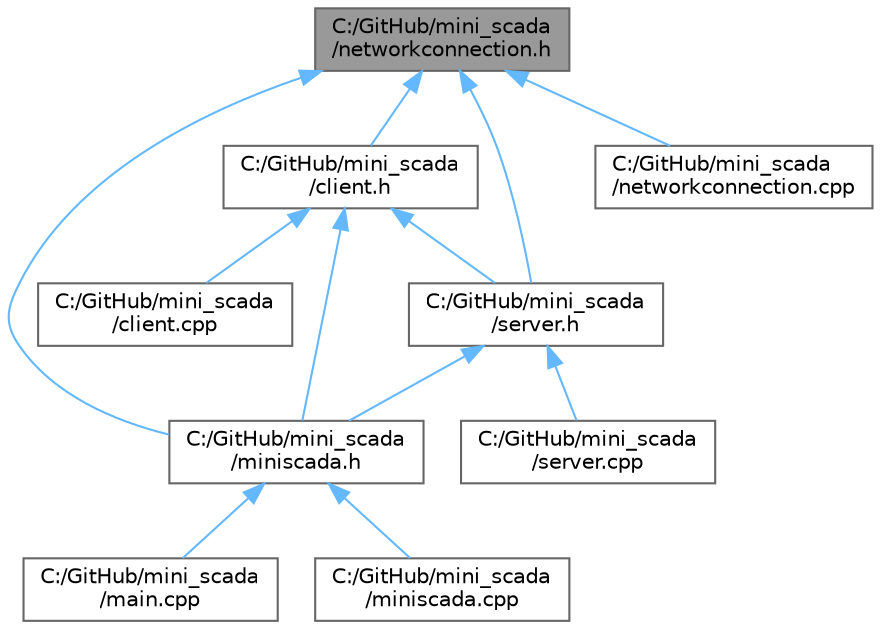 digraph "C:/GitHub/mini_scada/networkconnection.h"
{
 // LATEX_PDF_SIZE
  bgcolor="transparent";
  edge [fontname=Helvetica,fontsize=10,labelfontname=Helvetica,labelfontsize=10];
  node [fontname=Helvetica,fontsize=10,shape=box,height=0.2,width=0.4];
  Node1 [id="Node000001",label="C:/GitHub/mini_scada\l/networkconnection.h",height=0.2,width=0.4,color="gray40", fillcolor="grey60", style="filled", fontcolor="black",tooltip=" "];
  Node1 -> Node2 [id="edge1_Node000001_Node000002",dir="back",color="steelblue1",style="solid",tooltip=" "];
  Node2 [id="Node000002",label="C:/GitHub/mini_scada\l/client.h",height=0.2,width=0.4,color="grey40", fillcolor="white", style="filled",URL="$client_8h.html",tooltip=" "];
  Node2 -> Node3 [id="edge2_Node000002_Node000003",dir="back",color="steelblue1",style="solid",tooltip=" "];
  Node3 [id="Node000003",label="C:/GitHub/mini_scada\l/client.cpp",height=0.2,width=0.4,color="grey40", fillcolor="white", style="filled",URL="$client_8cpp.html",tooltip=" "];
  Node2 -> Node4 [id="edge3_Node000002_Node000004",dir="back",color="steelblue1",style="solid",tooltip=" "];
  Node4 [id="Node000004",label="C:/GitHub/mini_scada\l/miniscada.h",height=0.2,width=0.4,color="grey40", fillcolor="white", style="filled",URL="$miniscada_8h.html",tooltip=" "];
  Node4 -> Node5 [id="edge4_Node000004_Node000005",dir="back",color="steelblue1",style="solid",tooltip=" "];
  Node5 [id="Node000005",label="C:/GitHub/mini_scada\l/main.cpp",height=0.2,width=0.4,color="grey40", fillcolor="white", style="filled",URL="$main_8cpp.html",tooltip=" "];
  Node4 -> Node6 [id="edge5_Node000004_Node000006",dir="back",color="steelblue1",style="solid",tooltip=" "];
  Node6 [id="Node000006",label="C:/GitHub/mini_scada\l/miniscada.cpp",height=0.2,width=0.4,color="grey40", fillcolor="white", style="filled",URL="$miniscada_8cpp.html",tooltip=" "];
  Node2 -> Node7 [id="edge6_Node000002_Node000007",dir="back",color="steelblue1",style="solid",tooltip=" "];
  Node7 [id="Node000007",label="C:/GitHub/mini_scada\l/server.h",height=0.2,width=0.4,color="grey40", fillcolor="white", style="filled",URL="$server_8h.html",tooltip=" "];
  Node7 -> Node4 [id="edge7_Node000007_Node000004",dir="back",color="steelblue1",style="solid",tooltip=" "];
  Node7 -> Node8 [id="edge8_Node000007_Node000008",dir="back",color="steelblue1",style="solid",tooltip=" "];
  Node8 [id="Node000008",label="C:/GitHub/mini_scada\l/server.cpp",height=0.2,width=0.4,color="grey40", fillcolor="white", style="filled",URL="$server_8cpp.html",tooltip=" "];
  Node1 -> Node4 [id="edge9_Node000001_Node000004",dir="back",color="steelblue1",style="solid",tooltip=" "];
  Node1 -> Node9 [id="edge10_Node000001_Node000009",dir="back",color="steelblue1",style="solid",tooltip=" "];
  Node9 [id="Node000009",label="C:/GitHub/mini_scada\l/networkconnection.cpp",height=0.2,width=0.4,color="grey40", fillcolor="white", style="filled",URL="$networkconnection_8cpp.html",tooltip=" "];
  Node1 -> Node7 [id="edge11_Node000001_Node000007",dir="back",color="steelblue1",style="solid",tooltip=" "];
}
